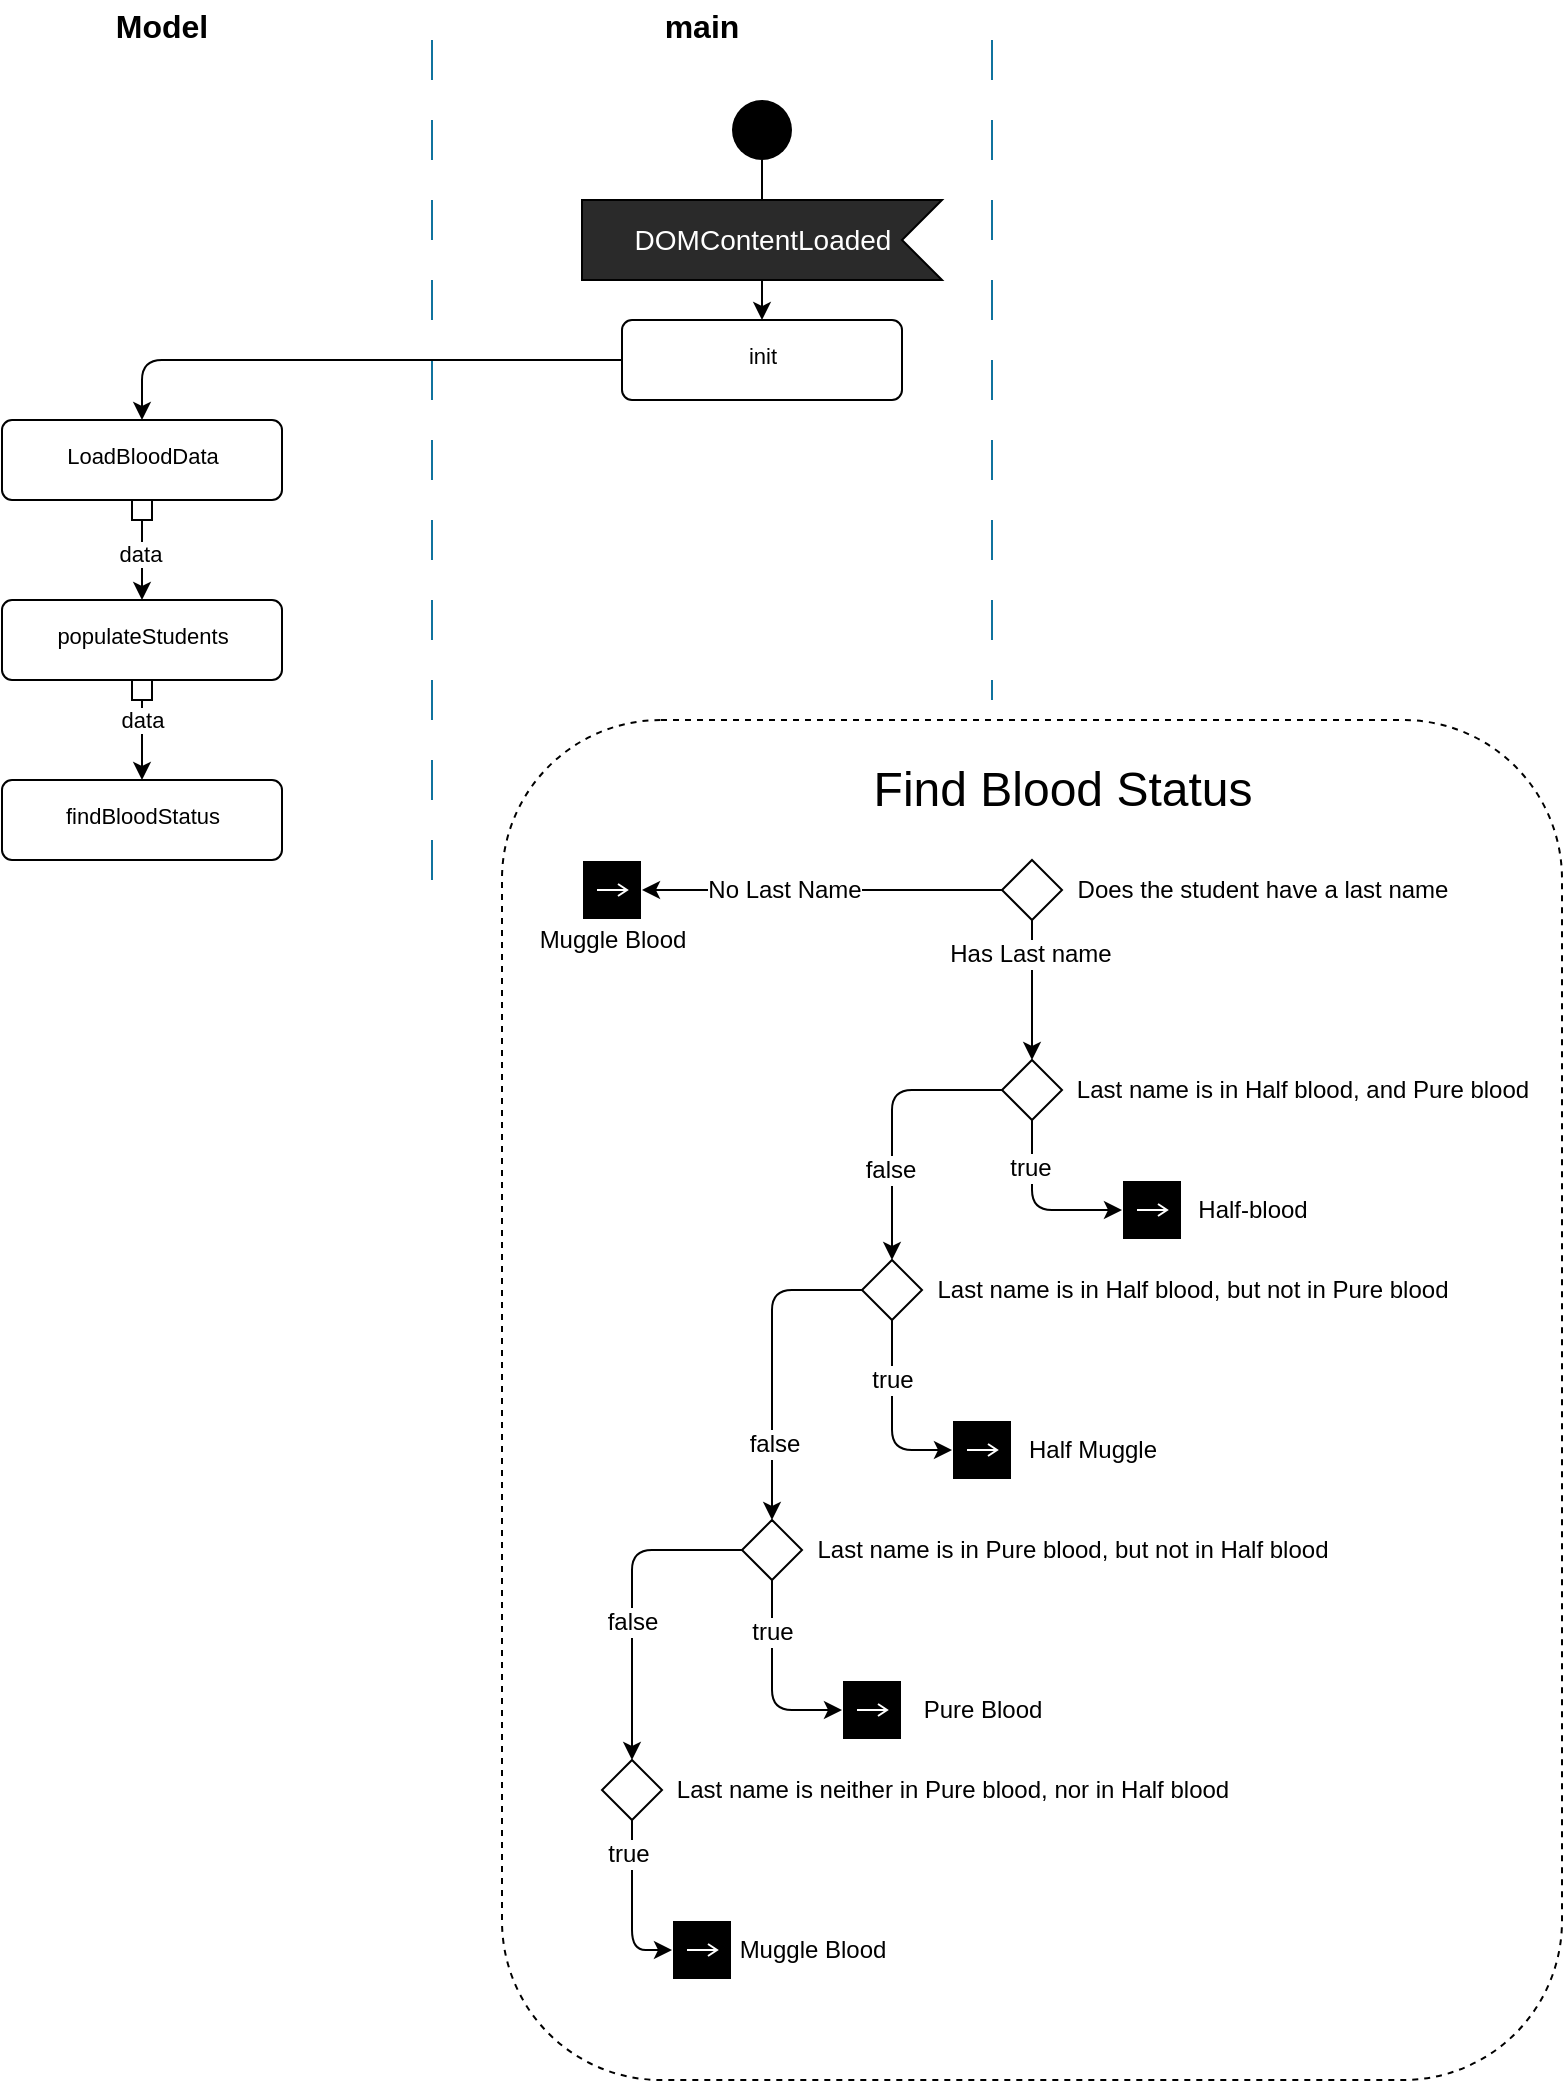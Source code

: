<mxfile>
    <diagram id="LOGTFjPnKAOBGnCsJvbx" name="Page-1">
        <mxGraphModel dx="1065" dy="1067" grid="1" gridSize="10" guides="1" tooltips="1" connect="1" arrows="1" fold="1" page="1" pageScale="1" pageWidth="850" pageHeight="1100" math="0" shadow="0">
            <root>
                <mxCell id="0"/>
                <mxCell id="1" parent="0"/>
                <mxCell id="2" style="edgeStyle=none;html=1;entryX=0.5;entryY=0;entryDx=0;entryDy=0;fontSize=16;startArrow=none;" parent="1" source="36" target="12" edge="1">
                    <mxGeometry relative="1" as="geometry"/>
                </mxCell>
                <mxCell id="3" value="" style="ellipse;fillColor=#000000;strokeColor=none;" parent="1" vertex="1">
                    <mxGeometry x="395" y="70" width="30" height="30" as="geometry"/>
                </mxCell>
                <mxCell id="4" value="" style="line;strokeWidth=1;direction=south;html=1;dashed=1;dashPattern=20 20;fillColor=#b1ddf0;strokeColor=#10739e;" parent="1" vertex="1">
                    <mxGeometry x="240" y="40" width="10" height="430" as="geometry"/>
                </mxCell>
                <mxCell id="5" value="Model" style="text;align=center;fontSize=16;fontStyle=1;spacing=-1;" parent="1" vertex="1">
                    <mxGeometry x="80" y="20" width="60" height="20" as="geometry"/>
                </mxCell>
                <mxCell id="6" value="main" style="text;align=center;fontSize=16;fontStyle=1;spacing=-1;" parent="1" vertex="1">
                    <mxGeometry x="350" y="20" width="60" height="20" as="geometry"/>
                </mxCell>
                <mxCell id="7" value="" style="line;strokeWidth=1;direction=south;html=1;dashed=1;dashPattern=20 20;fillColor=#b1ddf0;strokeColor=#10739e;" parent="1" vertex="1">
                    <mxGeometry x="520" y="40" width="10" height="330" as="geometry"/>
                </mxCell>
                <mxCell id="12" value="&lt;font style=&quot;font-size: 11px&quot;&gt;init&lt;/font&gt;" style="html=1;align=center;verticalAlign=top;rounded=1;absoluteArcSize=1;arcSize=10;dashed=0;fontSize=16;" parent="1" vertex="1">
                    <mxGeometry x="340" y="180" width="140" height="40" as="geometry"/>
                </mxCell>
                <mxCell id="90" style="edgeStyle=none;html=1;entryX=0.5;entryY=0;entryDx=0;entryDy=0;startArrow=none;" parent="1" source="94" target="20" edge="1">
                    <mxGeometry relative="1" as="geometry"/>
                </mxCell>
                <mxCell id="96" value="data" style="edgeLabel;html=1;align=center;verticalAlign=middle;resizable=0;points=[];" parent="90" vertex="1" connectable="0">
                    <mxGeometry x="-0.147" y="-1" relative="1" as="geometry">
                        <mxPoint as="offset"/>
                    </mxGeometry>
                </mxCell>
                <mxCell id="14" value="&lt;font style=&quot;font-size: 11px&quot;&gt;LoadBloodData&lt;/font&gt;" style="html=1;align=center;verticalAlign=top;rounded=1;absoluteArcSize=1;arcSize=10;dashed=0;fontSize=16;" parent="1" vertex="1">
                    <mxGeometry x="30" y="230" width="140" height="40" as="geometry"/>
                </mxCell>
                <mxCell id="15" style="edgeStyle=none;html=1;entryX=0.5;entryY=0;entryDx=0;entryDy=0;fontSize=16;" parent="1" source="12" target="14" edge="1">
                    <mxGeometry relative="1" as="geometry">
                        <mxPoint x="880" y="180.0" as="sourcePoint"/>
                        <mxPoint x="100" y="250" as="targetPoint"/>
                        <Array as="points">
                            <mxPoint x="100" y="200"/>
                        </Array>
                    </mxGeometry>
                </mxCell>
                <mxCell id="93" style="edgeStyle=none;html=1;entryX=0.5;entryY=0;entryDx=0;entryDy=0;startArrow=none;" parent="1" source="98" target="92" edge="1">
                    <mxGeometry relative="1" as="geometry"/>
                </mxCell>
                <mxCell id="97" value="data" style="edgeLabel;html=1;align=center;verticalAlign=middle;resizable=0;points=[];" parent="93" vertex="1" connectable="0">
                    <mxGeometry x="0.104" y="-2" relative="1" as="geometry">
                        <mxPoint x="2" y="-12" as="offset"/>
                    </mxGeometry>
                </mxCell>
                <mxCell id="20" value="&lt;font style=&quot;font-size: 11px&quot;&gt;populateStudents&lt;/font&gt;" style="html=1;align=center;verticalAlign=top;rounded=1;absoluteArcSize=1;arcSize=10;dashed=0;fontSize=16;" parent="1" vertex="1">
                    <mxGeometry x="30" y="320" width="140" height="40" as="geometry"/>
                </mxCell>
                <mxCell id="36" value="DOMContentLoaded" style="html=1;shape=mxgraph.infographic.ribbonSimple;notch1=20;notch2=0;align=center;verticalAlign=middle;fontSize=14;fontStyle=0;flipH=1;fillColor=#2A2A2A;fontColor=#FFFFFF;" parent="1" vertex="1">
                    <mxGeometry x="320" y="120" width="180" height="40" as="geometry"/>
                </mxCell>
                <mxCell id="37" value="" style="edgeStyle=none;html=1;entryX=0;entryY=0;entryDx=90;entryDy=0;fontSize=16;endArrow=none;entryPerimeter=0;" parent="1" source="3" target="36" edge="1">
                    <mxGeometry relative="1" as="geometry">
                        <mxPoint x="375" y="100" as="sourcePoint"/>
                        <mxPoint x="375" y="230" as="targetPoint"/>
                    </mxGeometry>
                </mxCell>
                <mxCell id="92" value="&lt;font style=&quot;font-size: 11px&quot;&gt;findBloodStatus&lt;/font&gt;" style="html=1;align=center;verticalAlign=top;rounded=1;absoluteArcSize=1;arcSize=10;dashed=0;fontSize=16;" parent="1" vertex="1">
                    <mxGeometry x="30" y="410" width="140" height="40" as="geometry"/>
                </mxCell>
                <mxCell id="94" value="" style="fillColor=#ffffff;strokeColor=#000000;fontSize=11;" parent="1" vertex="1">
                    <mxGeometry x="95" y="270" width="10" height="10" as="geometry"/>
                </mxCell>
                <mxCell id="95" value="" style="edgeStyle=none;html=1;entryX=0.5;entryY=0;entryDx=0;entryDy=0;endArrow=none;" parent="1" source="14" target="94" edge="1">
                    <mxGeometry relative="1" as="geometry">
                        <mxPoint x="100" y="270" as="sourcePoint"/>
                        <mxPoint x="100" y="320" as="targetPoint"/>
                    </mxGeometry>
                </mxCell>
                <mxCell id="98" value="" style="fillColor=#ffffff;strokeColor=#000000;fontSize=11;" parent="1" vertex="1">
                    <mxGeometry x="95" y="360" width="10" height="10" as="geometry"/>
                </mxCell>
                <mxCell id="99" value="" style="edgeStyle=none;html=1;entryX=0.5;entryY=0;entryDx=0;entryDy=0;endArrow=none;" parent="1" source="20" target="98" edge="1">
                    <mxGeometry relative="1" as="geometry">
                        <mxPoint x="100" y="360" as="sourcePoint"/>
                        <mxPoint x="100" y="410" as="targetPoint"/>
                    </mxGeometry>
                </mxCell>
                <mxCell id="142" value="" style="group" parent="1" vertex="1" connectable="0">
                    <mxGeometry x="280" y="380" width="530" height="680" as="geometry"/>
                </mxCell>
                <mxCell id="101" value="" style="whiteSpace=wrap;html=1;dashed=1;fillColor=none;rounded=1;glass=0;allowArrows=0;connectable=0;recursiveResize=0;pointerEvents=0;" parent="142" vertex="1">
                    <mxGeometry width="530" height="680" as="geometry"/>
                </mxCell>
                <mxCell id="102" value="Find Blood Status" style="text;html=1;align=center;verticalAlign=middle;resizable=0;points=[];autosize=1;strokeColor=none;fillColor=none;fontSize=24;" parent="142" vertex="1">
                    <mxGeometry x="180" y="20" width="200" height="30" as="geometry"/>
                </mxCell>
                <mxCell id="103" value="" style="rhombus;rounded=0;glass=0;pointerEvents=0;fontSize=24;fillColor=default;" parent="142" vertex="1">
                    <mxGeometry x="250" y="70" width="30" height="30" as="geometry"/>
                </mxCell>
                <mxCell id="109" value="" style="shape=mxgraph.uml25.inputPin;html=1;points=[[0,0.5],[1,0.5]];strokeColor=#ffffff;fillColor=#000000;flipH=1;rounded=0;glass=0;pointerEvents=0;fontSize=12;" parent="142" vertex="1">
                    <mxGeometry x="40" y="70" width="30" height="30" as="geometry"/>
                </mxCell>
                <mxCell id="107" style="edgeStyle=none;html=1;fontSize=12;entryX=1;entryY=0.5;entryDx=0;entryDy=0;" parent="142" source="103" target="109" edge="1">
                    <mxGeometry relative="1" as="geometry">
                        <mxPoint x="70" y="85" as="targetPoint"/>
                    </mxGeometry>
                </mxCell>
                <mxCell id="108" value="No Last Name" style="edgeLabel;html=1;align=center;verticalAlign=middle;resizable=0;points=[];fontSize=12;" parent="107" vertex="1" connectable="0">
                    <mxGeometry x="0.618" relative="1" as="geometry">
                        <mxPoint x="36" as="offset"/>
                    </mxGeometry>
                </mxCell>
                <mxCell id="110" value="Muggle Blood" style="text;html=1;align=center;verticalAlign=middle;resizable=0;points=[];autosize=1;strokeColor=none;fillColor=none;fontSize=12;" parent="142" vertex="1">
                    <mxGeometry x="10" y="100" width="90" height="20" as="geometry"/>
                </mxCell>
                <mxCell id="111" value="" style="rhombus;rounded=0;glass=0;pointerEvents=0;fontSize=12;fillColor=default;" parent="142" vertex="1">
                    <mxGeometry x="250" y="170" width="30" height="30" as="geometry"/>
                </mxCell>
                <mxCell id="105" style="edgeStyle=none;html=1;fontSize=24;entryX=0.5;entryY=0;entryDx=0;entryDy=0;" parent="142" source="103" target="111" edge="1">
                    <mxGeometry relative="1" as="geometry">
                        <mxPoint x="265" y="250" as="targetPoint"/>
                    </mxGeometry>
                </mxCell>
                <mxCell id="106" value="Has Last name" style="edgeLabel;html=1;align=center;verticalAlign=middle;resizable=0;points=[];fontSize=12;" parent="105" vertex="1" connectable="0">
                    <mxGeometry x="-0.527" y="-1" relative="1" as="geometry">
                        <mxPoint as="offset"/>
                    </mxGeometry>
                </mxCell>
                <mxCell id="112" value="Does the student have a last name" style="text;html=1;align=center;verticalAlign=middle;resizable=0;points=[];autosize=1;strokeColor=none;fillColor=none;fontSize=12;" parent="142" vertex="1">
                    <mxGeometry x="280" y="75" width="200" height="20" as="geometry"/>
                </mxCell>
                <mxCell id="113" value="Last name is in Half blood, and Pure blood" style="text;html=1;align=center;verticalAlign=middle;resizable=0;points=[];autosize=1;strokeColor=none;fillColor=none;fontSize=12;" parent="142" vertex="1">
                    <mxGeometry x="280" y="175" width="240" height="20" as="geometry"/>
                </mxCell>
                <mxCell id="114" value="" style="shape=mxgraph.uml25.inputPin;html=1;points=[[0,0.5],[1,0.5]];strokeColor=#ffffff;fillColor=#000000;flipH=1;rounded=0;glass=0;pointerEvents=0;fontSize=12;" parent="142" vertex="1">
                    <mxGeometry x="310" y="230" width="30" height="30" as="geometry"/>
                </mxCell>
                <mxCell id="115" style="edgeStyle=none;html=1;exitX=0.5;exitY=1;exitDx=0;exitDy=0;fontSize=12;entryX=0;entryY=0.5;entryDx=0;entryDy=0;" parent="142" source="111" target="114" edge="1">
                    <mxGeometry relative="1" as="geometry">
                        <mxPoint x="264.762" y="230" as="targetPoint"/>
                        <Array as="points">
                            <mxPoint x="265" y="245"/>
                        </Array>
                    </mxGeometry>
                </mxCell>
                <mxCell id="117" value="true" style="edgeLabel;html=1;align=center;verticalAlign=middle;resizable=0;points=[];fontSize=12;" parent="115" vertex="1" connectable="0">
                    <mxGeometry x="-0.462" y="-1" relative="1" as="geometry">
                        <mxPoint as="offset"/>
                    </mxGeometry>
                </mxCell>
                <mxCell id="116" value="Half-blood" style="text;html=1;align=center;verticalAlign=middle;resizable=0;points=[];autosize=1;strokeColor=none;fillColor=none;fontSize=12;" parent="142" vertex="1">
                    <mxGeometry x="340" y="235" width="70" height="20" as="geometry"/>
                </mxCell>
                <mxCell id="118" value="" style="rhombus;rounded=0;glass=0;pointerEvents=0;fontSize=12;fillColor=default;" parent="142" vertex="1">
                    <mxGeometry x="180" y="270" width="30" height="30" as="geometry"/>
                </mxCell>
                <mxCell id="119" style="edgeStyle=none;html=1;entryX=0.5;entryY=0;entryDx=0;entryDy=0;fontSize=12;" parent="142" source="111" target="118" edge="1">
                    <mxGeometry relative="1" as="geometry">
                        <Array as="points">
                            <mxPoint x="195" y="185"/>
                        </Array>
                    </mxGeometry>
                </mxCell>
                <mxCell id="127" value="false" style="edgeLabel;html=1;align=center;verticalAlign=middle;resizable=0;points=[];fontSize=12;" parent="119" vertex="1" connectable="0">
                    <mxGeometry x="0.353" y="-1" relative="1" as="geometry">
                        <mxPoint as="offset"/>
                    </mxGeometry>
                </mxCell>
                <mxCell id="120" value="Last name is in Half blood, but not in Pure blood" style="text;html=1;align=center;verticalAlign=middle;resizable=0;points=[];autosize=1;strokeColor=none;fillColor=none;fontSize=12;" parent="142" vertex="1">
                    <mxGeometry x="210" y="275" width="270" height="20" as="geometry"/>
                </mxCell>
                <mxCell id="121" value="" style="shape=mxgraph.uml25.inputPin;html=1;points=[[0,0.5],[1,0.5]];strokeColor=#ffffff;fillColor=#000000;flipH=1;rounded=0;glass=0;pointerEvents=0;fontSize=12;" parent="142" vertex="1">
                    <mxGeometry x="225" y="350" width="30" height="30" as="geometry"/>
                </mxCell>
                <mxCell id="123" value="true" style="edgeStyle=none;html=1;entryX=0;entryY=0.5;entryDx=0;entryDy=0;fontSize=12;" parent="142" source="118" target="121" edge="1">
                    <mxGeometry x="-0.368" relative="1" as="geometry">
                        <Array as="points">
                            <mxPoint x="195" y="365"/>
                        </Array>
                        <mxPoint as="offset"/>
                    </mxGeometry>
                </mxCell>
                <mxCell id="122" value="Half Muggle" style="text;html=1;align=center;verticalAlign=middle;resizable=0;points=[];autosize=1;strokeColor=none;fillColor=none;fontSize=12;" parent="142" vertex="1">
                    <mxGeometry x="255" y="355" width="80" height="20" as="geometry"/>
                </mxCell>
                <mxCell id="124" value="" style="rhombus;rounded=0;glass=0;pointerEvents=0;fontSize=12;fillColor=default;" parent="142" vertex="1">
                    <mxGeometry x="120" y="400" width="30" height="30" as="geometry"/>
                </mxCell>
                <mxCell id="125" style="edgeStyle=none;html=1;entryX=0.5;entryY=0;entryDx=0;entryDy=0;fontSize=12;" parent="142" source="118" target="124" edge="1">
                    <mxGeometry relative="1" as="geometry">
                        <Array as="points">
                            <mxPoint x="135" y="285"/>
                        </Array>
                    </mxGeometry>
                </mxCell>
                <mxCell id="126" value="false" style="edgeLabel;html=1;align=center;verticalAlign=middle;resizable=0;points=[];fontSize=12;" parent="125" vertex="1" connectable="0">
                    <mxGeometry x="0.521" y="1" relative="1" as="geometry">
                        <mxPoint as="offset"/>
                    </mxGeometry>
                </mxCell>
                <mxCell id="128" value="Last name is in Pure blood, but not in Half blood" style="text;html=1;align=center;verticalAlign=middle;resizable=0;points=[];autosize=1;strokeColor=none;fillColor=none;fontSize=12;" parent="142" vertex="1">
                    <mxGeometry x="150" y="405" width="270" height="20" as="geometry"/>
                </mxCell>
                <mxCell id="129" value="" style="shape=mxgraph.uml25.inputPin;html=1;points=[[0,0.5],[1,0.5]];strokeColor=#ffffff;fillColor=#000000;flipH=1;rounded=0;glass=0;pointerEvents=0;fontSize=12;" parent="142" vertex="1">
                    <mxGeometry x="170" y="480" width="30" height="30" as="geometry"/>
                </mxCell>
                <mxCell id="131" style="edgeStyle=none;html=1;entryX=0;entryY=0.5;entryDx=0;entryDy=0;fontSize=12;" parent="142" source="124" target="129" edge="1">
                    <mxGeometry relative="1" as="geometry">
                        <Array as="points">
                            <mxPoint x="135" y="495"/>
                        </Array>
                    </mxGeometry>
                </mxCell>
                <mxCell id="132" value="true" style="edgeLabel;html=1;align=center;verticalAlign=middle;resizable=0;points=[];fontSize=12;" parent="131" vertex="1" connectable="0">
                    <mxGeometry x="-0.491" relative="1" as="geometry">
                        <mxPoint as="offset"/>
                    </mxGeometry>
                </mxCell>
                <mxCell id="130" value="Pure Blood" style="text;html=1;align=center;verticalAlign=middle;resizable=0;points=[];autosize=1;strokeColor=none;fillColor=none;fontSize=12;" parent="142" vertex="1">
                    <mxGeometry x="205" y="485" width="70" height="20" as="geometry"/>
                </mxCell>
                <mxCell id="133" value="" style="rhombus;rounded=0;glass=0;pointerEvents=0;fontSize=12;fillColor=default;" parent="142" vertex="1">
                    <mxGeometry x="50" y="520" width="30" height="30" as="geometry"/>
                </mxCell>
                <mxCell id="134" style="edgeStyle=none;html=1;entryX=0.5;entryY=0;entryDx=0;entryDy=0;fontSize=12;" parent="142" source="124" target="133" edge="1">
                    <mxGeometry relative="1" as="geometry">
                        <Array as="points">
                            <mxPoint x="65" y="415"/>
                        </Array>
                    </mxGeometry>
                </mxCell>
                <mxCell id="135" value="false" style="edgeLabel;html=1;align=center;verticalAlign=middle;resizable=0;points=[];fontSize=12;" parent="134" vertex="1" connectable="0">
                    <mxGeometry x="0.134" relative="1" as="geometry">
                        <mxPoint as="offset"/>
                    </mxGeometry>
                </mxCell>
                <mxCell id="136" value="Last name is neither in Pure blood, nor in Half blood" style="text;html=1;align=center;verticalAlign=middle;resizable=0;points=[];autosize=1;strokeColor=none;fillColor=none;fontSize=12;" parent="142" vertex="1">
                    <mxGeometry x="80" y="525" width="290" height="20" as="geometry"/>
                </mxCell>
                <mxCell id="137" value="" style="shape=mxgraph.uml25.inputPin;html=1;points=[[0,0.5],[1,0.5]];strokeColor=#ffffff;fillColor=#000000;flipH=1;rounded=0;glass=0;pointerEvents=0;fontSize=12;" parent="142" vertex="1">
                    <mxGeometry x="85" y="600" width="30" height="30" as="geometry"/>
                </mxCell>
                <mxCell id="139" style="edgeStyle=none;html=1;entryX=0;entryY=0.5;entryDx=0;entryDy=0;fontSize=12;" parent="142" source="133" target="137" edge="1">
                    <mxGeometry relative="1" as="geometry">
                        <Array as="points">
                            <mxPoint x="65" y="615"/>
                        </Array>
                    </mxGeometry>
                </mxCell>
                <mxCell id="140" value="true" style="edgeLabel;html=1;align=center;verticalAlign=middle;resizable=0;points=[];fontSize=12;" parent="139" vertex="1" connectable="0">
                    <mxGeometry x="-0.611" y="-2" relative="1" as="geometry">
                        <mxPoint as="offset"/>
                    </mxGeometry>
                </mxCell>
                <mxCell id="138" value="Muggle Blood" style="text;html=1;align=center;verticalAlign=middle;resizable=0;points=[];autosize=1;strokeColor=none;fillColor=none;fontSize=12;" parent="142" vertex="1">
                    <mxGeometry x="110" y="605" width="90" height="20" as="geometry"/>
                </mxCell>
            </root>
        </mxGraphModel>
    </diagram>
</mxfile>